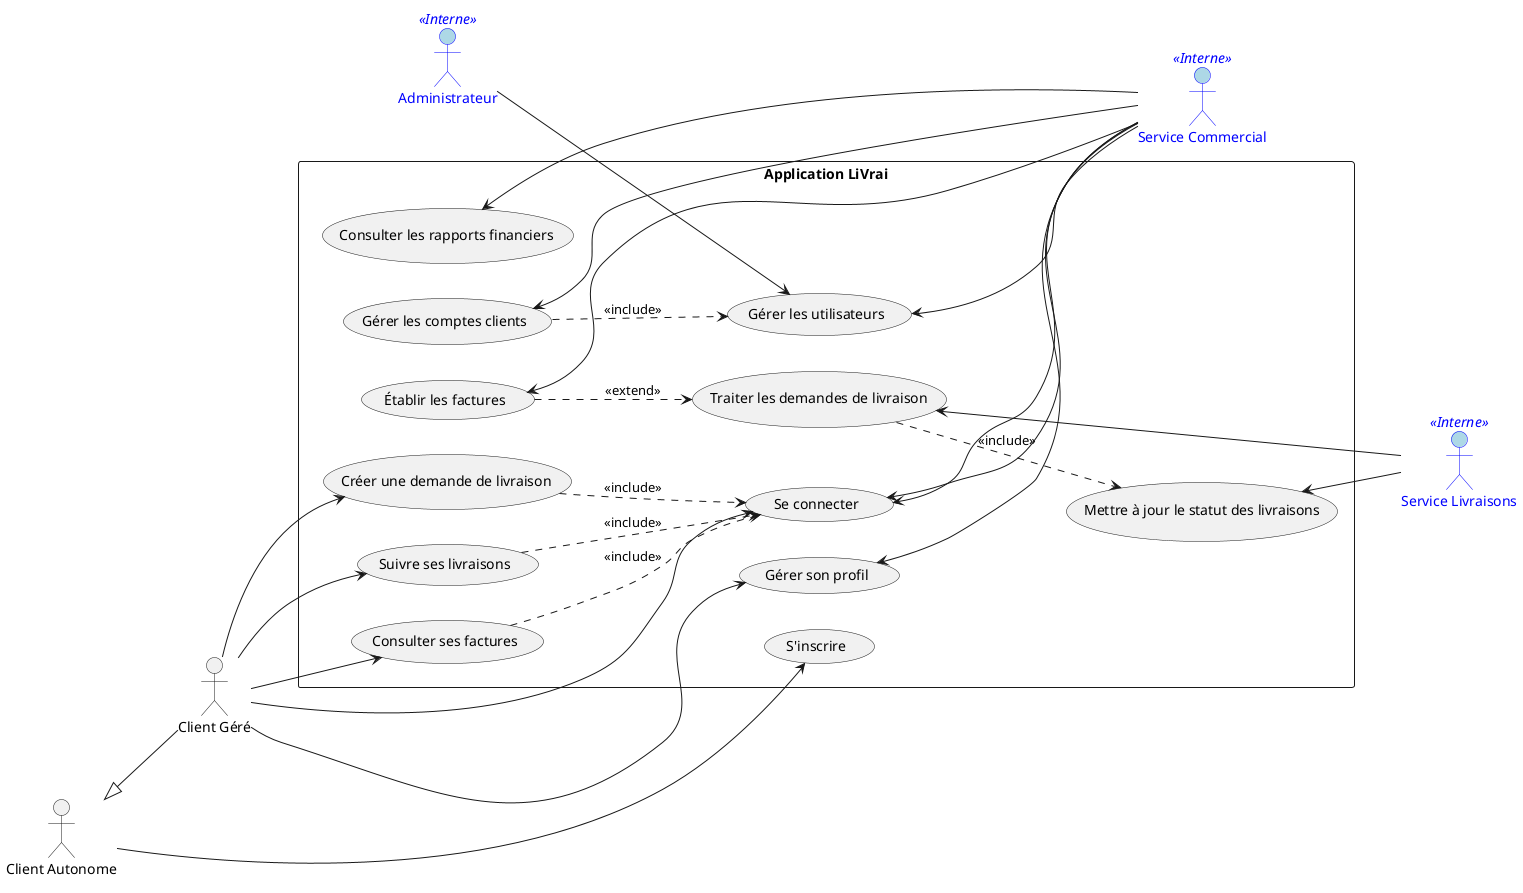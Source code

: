 @startuml
left to right direction
skinparam packageStyle rectangle

skinparam actor {
  BackgroundColor<<Interne>> LightBlue
  BorderColor<<Interne>> Blue
  FontColor<<Interne>> Blue
}

actor "Client Géré" as clientGere
actor "Client Autonome" as clientAuto
actor "Service Commercial" as commercial <<Interne>>
actor "Service Livraisons" as livraisons <<Interne>>
actor "Administrateur" as admin <<Interne>>

rectangle "Application LiVrai" {

  together {
    usecase "S'inscrire" as UC1
    usecase "Se connecter" as UC2
    usecase "Gérer son profil" as UC3
  }

  together {
    usecase "Créer une demande de livraison" as UC4
    usecase "Suivre ses livraisons" as UC5
    usecase "Consulter ses factures" as UC6
  }

   usecase "Gérer les utilisateurs" as UC8

  together {
    usecase "Gérer les comptes clients" as UC7
    usecase "Établir les factures" as UC11
    usecase "Consulter les rapports financiers" as UC12
  }

  usecase "Traiter les demandes de livraison" as UC9
  usecase "Mettre à jour le statut des livraisons" as UC10

  ' Include relationships
  UC9 ..> UC10 : <<include>>
  UC7 ..> UC8 : <<include>>
  UC4 ..> UC2 : <<include>>
  UC5 ..> UC2 : <<include>>
  UC6 ..> UC2 : <<include>>

  ' Extend relationships
  UC11 ..> UC9 : <<extend>>
}

clientAuto <|-- clientGere
clientAuto --> UC1
clientGere --> UC2
clientGere --> UC3
clientGere --> UC4
clientGere --> UC5
clientGere --> UC6
admin --> UC8

UC2 <-- commercial
UC3 <-- commercial
UC7 <-- commercial
UC8 <-- commercial
UC12 <-- commercial
UC11 <-- commercial

UC9 <-- livraisons
UC10 <-- livraisons

commercial -right-> UC2

@enduml
